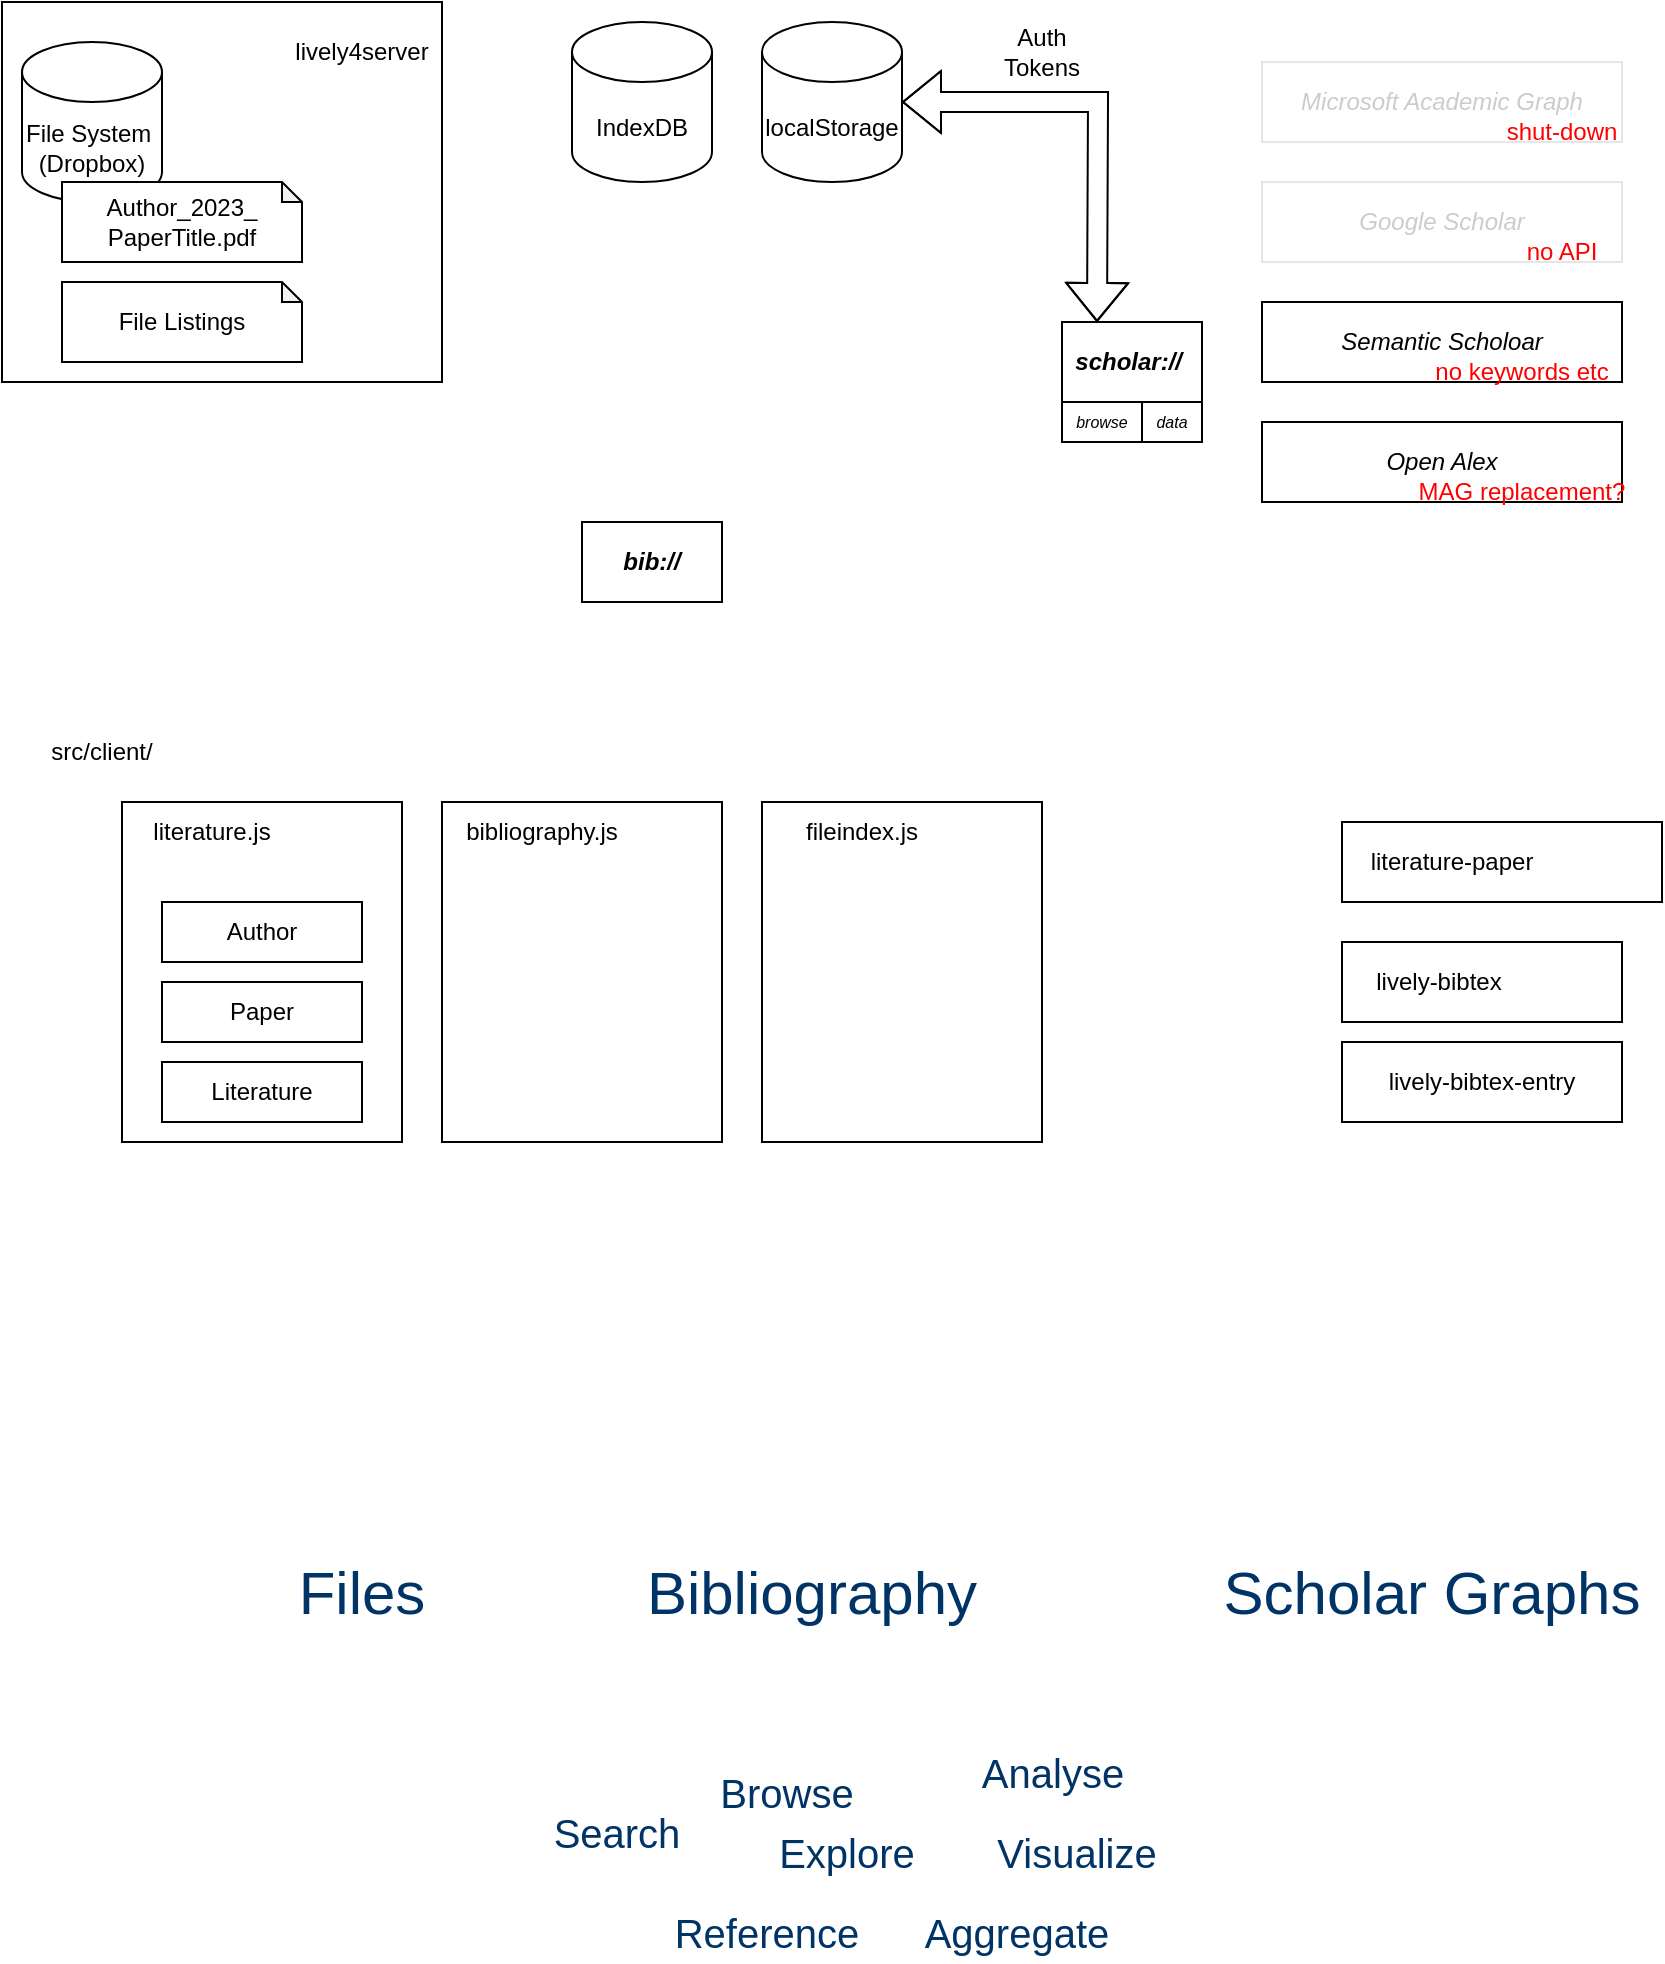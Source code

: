 <mxfile version="21.2.9" type="github">
  <diagram name="Page-1" id="97a40813-6b03-0c74-37c1-0168de264b11">
    <mxGraphModel dx="1197" dy="730" grid="1" gridSize="10" guides="1" tooltips="1" connect="1" arrows="1" fold="1" page="1" pageScale="1" pageWidth="1000" pageHeight="1000" background="#ffffff" math="0" shadow="0">
      <root>
        <mxCell id="0" />
        <mxCell id="1" parent="0" />
        <mxCell id="Qi-17UUt7fFOQF3v8ojv-3" value="" style="rounded=0;whiteSpace=wrap;html=1;" vertex="1" parent="1">
          <mxGeometry width="220" height="190" as="geometry" />
        </mxCell>
        <mxCell id="Qi-17UUt7fFOQF3v8ojv-1" value="File System&amp;nbsp;&lt;br&gt;(Dropbox)" style="shape=cylinder3;whiteSpace=wrap;html=1;boundedLbl=1;backgroundOutline=1;size=15;" vertex="1" parent="1">
          <mxGeometry x="10" y="20" width="70" height="80" as="geometry" />
        </mxCell>
        <mxCell id="Qi-17UUt7fFOQF3v8ojv-4" value="Author_2023_&lt;br&gt;PaperTitle.pdf" style="shape=note;whiteSpace=wrap;html=1;backgroundOutline=1;darkOpacity=0.05;size=10;" vertex="1" parent="1">
          <mxGeometry x="30" y="90" width="120" height="40" as="geometry" />
        </mxCell>
        <mxCell id="Qi-17UUt7fFOQF3v8ojv-14" value="File Listings" style="shape=note;whiteSpace=wrap;html=1;backgroundOutline=1;darkOpacity=0.05;size=10;" vertex="1" parent="1">
          <mxGeometry x="30" y="140" width="120" height="40" as="geometry" />
        </mxCell>
        <mxCell id="Qi-17UUt7fFOQF3v8ojv-16" value="IndexDB" style="shape=cylinder3;whiteSpace=wrap;html=1;boundedLbl=1;backgroundOutline=1;size=15;" vertex="1" parent="1">
          <mxGeometry x="285" y="10" width="70" height="80" as="geometry" />
        </mxCell>
        <mxCell id="Qi-17UUt7fFOQF3v8ojv-17" value="&lt;i&gt;Microsoft Academic Graph&lt;/i&gt;" style="rounded=0;whiteSpace=wrap;html=1;strokeColor=#E6E6E6;fontColor=#CCCCCC;" vertex="1" parent="1">
          <mxGeometry x="630" y="30" width="180" height="40" as="geometry" />
        </mxCell>
        <mxCell id="Qi-17UUt7fFOQF3v8ojv-19" value="lively4server" style="text;html=1;strokeColor=none;fillColor=none;align=center;verticalAlign=middle;whiteSpace=wrap;rounded=0;" vertex="1" parent="1">
          <mxGeometry x="150" y="10" width="60" height="30" as="geometry" />
        </mxCell>
        <mxCell id="Qi-17UUt7fFOQF3v8ojv-21" value="" style="rounded=0;whiteSpace=wrap;html=1;" vertex="1" parent="1">
          <mxGeometry x="60" y="400" width="140" height="170" as="geometry" />
        </mxCell>
        <mxCell id="Qi-17UUt7fFOQF3v8ojv-22" value="literature.js" style="text;html=1;strokeColor=none;fillColor=none;align=center;verticalAlign=middle;whiteSpace=wrap;rounded=0;" vertex="1" parent="1">
          <mxGeometry x="60" y="400" width="90" height="30" as="geometry" />
        </mxCell>
        <mxCell id="Qi-17UUt7fFOQF3v8ojv-27" value="Author" style="rounded=0;whiteSpace=wrap;html=1;" vertex="1" parent="1">
          <mxGeometry x="80" y="450" width="100" height="30" as="geometry" />
        </mxCell>
        <mxCell id="Qi-17UUt7fFOQF3v8ojv-28" value="Paper" style="rounded=0;whiteSpace=wrap;html=1;" vertex="1" parent="1">
          <mxGeometry x="80" y="490" width="100" height="30" as="geometry" />
        </mxCell>
        <mxCell id="Qi-17UUt7fFOQF3v8ojv-29" value="Literature" style="rounded=0;whiteSpace=wrap;html=1;" vertex="1" parent="1">
          <mxGeometry x="80" y="530" width="100" height="30" as="geometry" />
        </mxCell>
        <mxCell id="Qi-17UUt7fFOQF3v8ojv-30" value="&lt;i&gt;Semantic Scholoar&lt;/i&gt;" style="rounded=0;whiteSpace=wrap;html=1;strokeColor=#000000;fontColor=#000000;" vertex="1" parent="1">
          <mxGeometry x="630" y="150" width="180" height="40" as="geometry" />
        </mxCell>
        <mxCell id="Qi-17UUt7fFOQF3v8ojv-31" value="&lt;i&gt;Google Scholar&lt;/i&gt;" style="rounded=0;whiteSpace=wrap;html=1;strokeColor=#E6E6E6;fontColor=#CCCCCC;" vertex="1" parent="1">
          <mxGeometry x="630" y="90" width="180" height="40" as="geometry" />
        </mxCell>
        <mxCell id="Qi-17UUt7fFOQF3v8ojv-32" value="shut-down" style="text;html=1;strokeColor=none;fillColor=none;align=center;verticalAlign=middle;whiteSpace=wrap;rounded=0;fontColor=#FF0000;" vertex="1" parent="1">
          <mxGeometry x="750" y="50" width="60" height="30" as="geometry" />
        </mxCell>
        <mxCell id="Qi-17UUt7fFOQF3v8ojv-34" value="no API" style="text;html=1;strokeColor=none;fillColor=none;align=center;verticalAlign=middle;whiteSpace=wrap;rounded=0;fontColor=#FF0000;" vertex="1" parent="1">
          <mxGeometry x="750" y="110" width="60" height="30" as="geometry" />
        </mxCell>
        <mxCell id="Qi-17UUt7fFOQF3v8ojv-35" value="&lt;i&gt;Open Alex&lt;/i&gt;" style="rounded=0;whiteSpace=wrap;html=1;strokeColor=#000000;fontColor=#000000;" vertex="1" parent="1">
          <mxGeometry x="630" y="210" width="180" height="40" as="geometry" />
        </mxCell>
        <mxCell id="Qi-17UUt7fFOQF3v8ojv-36" value="MAG replacement?" style="text;html=1;strokeColor=none;fillColor=none;align=center;verticalAlign=middle;whiteSpace=wrap;rounded=0;fontColor=#FF0000;" vertex="1" parent="1">
          <mxGeometry x="700" y="230" width="120" height="30" as="geometry" />
        </mxCell>
        <mxCell id="Qi-17UUt7fFOQF3v8ojv-37" value="no keywords etc" style="text;html=1;strokeColor=none;fillColor=none;align=center;verticalAlign=middle;whiteSpace=wrap;rounded=0;fontColor=#FF0000;" vertex="1" parent="1">
          <mxGeometry x="700" y="170" width="120" height="30" as="geometry" />
        </mxCell>
        <mxCell id="Qi-17UUt7fFOQF3v8ojv-38" value="&lt;i&gt;&lt;b&gt;scholar://&lt;/b&gt;&amp;nbsp;&lt;/i&gt;" style="rounded=0;whiteSpace=wrap;html=1;strokeColor=#000000;fontColor=#000000;" vertex="1" parent="1">
          <mxGeometry x="530" y="160" width="70" height="40" as="geometry" />
        </mxCell>
        <mxCell id="Qi-17UUt7fFOQF3v8ojv-39" value="" style="shape=flexArrow;endArrow=classic;startArrow=classic;html=1;rounded=0;exitX=1;exitY=0.5;exitDx=0;exitDy=0;exitPerimeter=0;entryX=0.25;entryY=0;entryDx=0;entryDy=0;" edge="1" parent="1" source="Qi-17UUt7fFOQF3v8ojv-40" target="Qi-17UUt7fFOQF3v8ojv-38">
          <mxGeometry width="100" height="100" relative="1" as="geometry">
            <mxPoint x="420" y="140" as="sourcePoint" />
            <mxPoint x="580" y="150" as="targetPoint" />
            <Array as="points">
              <mxPoint x="548" y="50" />
            </Array>
          </mxGeometry>
        </mxCell>
        <mxCell id="Qi-17UUt7fFOQF3v8ojv-40" value="localStorage" style="shape=cylinder3;whiteSpace=wrap;html=1;boundedLbl=1;backgroundOutline=1;size=15;" vertex="1" parent="1">
          <mxGeometry x="380" y="10" width="70" height="80" as="geometry" />
        </mxCell>
        <mxCell id="Qi-17UUt7fFOQF3v8ojv-41" value="Auth &lt;br&gt;Tokens" style="text;html=1;strokeColor=none;fillColor=none;align=center;verticalAlign=middle;whiteSpace=wrap;rounded=0;" vertex="1" parent="1">
          <mxGeometry x="490" y="10" width="60" height="30" as="geometry" />
        </mxCell>
        <mxCell id="Qi-17UUt7fFOQF3v8ojv-49" value="&lt;i&gt;&lt;b&gt;bib://&lt;/b&gt;&lt;br&gt;&lt;/i&gt;" style="rounded=0;whiteSpace=wrap;html=1;strokeColor=#000000;fontColor=#000000;" vertex="1" parent="1">
          <mxGeometry x="290" y="260" width="70" height="40" as="geometry" />
        </mxCell>
        <mxCell id="Qi-17UUt7fFOQF3v8ojv-50" value="src/client/" style="text;html=1;strokeColor=none;fillColor=none;align=center;verticalAlign=middle;whiteSpace=wrap;rounded=0;" vertex="1" parent="1">
          <mxGeometry x="20" y="360" width="60" height="30" as="geometry" />
        </mxCell>
        <mxCell id="Qi-17UUt7fFOQF3v8ojv-51" value="" style="rounded=0;whiteSpace=wrap;html=1;" vertex="1" parent="1">
          <mxGeometry x="220" y="400" width="140" height="170" as="geometry" />
        </mxCell>
        <mxCell id="Qi-17UUt7fFOQF3v8ojv-52" value="bibliography.js" style="text;html=1;strokeColor=none;fillColor=none;align=center;verticalAlign=middle;whiteSpace=wrap;rounded=0;" vertex="1" parent="1">
          <mxGeometry x="220" y="400" width="100" height="30" as="geometry" />
        </mxCell>
        <mxCell id="Qi-17UUt7fFOQF3v8ojv-56" value="" style="group" vertex="1" connectable="0" parent="1">
          <mxGeometry x="670" y="410" width="160" height="40" as="geometry" />
        </mxCell>
        <mxCell id="Qi-17UUt7fFOQF3v8ojv-47" value="" style="rounded=0;whiteSpace=wrap;html=1;" vertex="1" parent="Qi-17UUt7fFOQF3v8ojv-56">
          <mxGeometry width="160" height="40" as="geometry" />
        </mxCell>
        <mxCell id="Qi-17UUt7fFOQF3v8ojv-48" value="literature-paper" style="text;html=1;strokeColor=none;fillColor=none;align=center;verticalAlign=middle;whiteSpace=wrap;rounded=0;" vertex="1" parent="Qi-17UUt7fFOQF3v8ojv-56">
          <mxGeometry x="10" y="10" width="90" height="20" as="geometry" />
        </mxCell>
        <mxCell id="Qi-17UUt7fFOQF3v8ojv-57" value="" style="group" vertex="1" connectable="0" parent="1">
          <mxGeometry x="670" y="470" width="140" height="40" as="geometry" />
        </mxCell>
        <mxCell id="Qi-17UUt7fFOQF3v8ojv-58" value="" style="rounded=0;whiteSpace=wrap;html=1;" vertex="1" parent="Qi-17UUt7fFOQF3v8ojv-57">
          <mxGeometry width="140" height="40" as="geometry" />
        </mxCell>
        <mxCell id="Qi-17UUt7fFOQF3v8ojv-59" value="lively-bibtex" style="text;html=1;strokeColor=none;fillColor=none;align=center;verticalAlign=middle;whiteSpace=wrap;rounded=0;" vertex="1" parent="Qi-17UUt7fFOQF3v8ojv-57">
          <mxGeometry x="8.75" y="10" width="78.75" height="20" as="geometry" />
        </mxCell>
        <mxCell id="Qi-17UUt7fFOQF3v8ojv-60" value="&lt;i style=&quot;font-size: 8px;&quot;&gt;browse&lt;/i&gt;" style="rounded=0;whiteSpace=wrap;html=1;strokeColor=#000000;fontColor=#000000;fontSize=8;" vertex="1" parent="1">
          <mxGeometry x="530" y="200" width="40" height="20" as="geometry" />
        </mxCell>
        <mxCell id="Qi-17UUt7fFOQF3v8ojv-61" value="&lt;i style=&quot;font-size: 8px;&quot;&gt;data&lt;/i&gt;" style="rounded=0;whiteSpace=wrap;html=1;strokeColor=#000000;fontColor=#000000;fontSize=8;" vertex="1" parent="1">
          <mxGeometry x="570" y="200" width="30" height="20" as="geometry" />
        </mxCell>
        <mxCell id="Qi-17UUt7fFOQF3v8ojv-62" value="" style="group" vertex="1" connectable="0" parent="1">
          <mxGeometry x="670" y="520" width="140" height="40" as="geometry" />
        </mxCell>
        <mxCell id="Qi-17UUt7fFOQF3v8ojv-63" value="" style="rounded=0;whiteSpace=wrap;html=1;" vertex="1" parent="Qi-17UUt7fFOQF3v8ojv-62">
          <mxGeometry width="140" height="40" as="geometry" />
        </mxCell>
        <mxCell id="Qi-17UUt7fFOQF3v8ojv-64" value="lively-bibtex-entry" style="text;html=1;strokeColor=none;fillColor=none;align=center;verticalAlign=middle;whiteSpace=wrap;rounded=0;" vertex="1" parent="Qi-17UUt7fFOQF3v8ojv-62">
          <mxGeometry y="10" width="140" height="20" as="geometry" />
        </mxCell>
        <mxCell id="Qi-17UUt7fFOQF3v8ojv-67" value="" style="rounded=0;whiteSpace=wrap;html=1;" vertex="1" parent="1">
          <mxGeometry x="380" y="400" width="140" height="170" as="geometry" />
        </mxCell>
        <mxCell id="Qi-17UUt7fFOQF3v8ojv-68" value="fileindex.js" style="text;html=1;strokeColor=none;fillColor=none;align=center;verticalAlign=middle;whiteSpace=wrap;rounded=0;" vertex="1" parent="1">
          <mxGeometry x="380" y="400" width="100" height="30" as="geometry" />
        </mxCell>
        <mxCell id="Qi-17UUt7fFOQF3v8ojv-70" value="&lt;span style=&quot;font-size: 30px; font-weight: normal;&quot;&gt;Files&lt;/span&gt;" style="text;html=1;strokeColor=none;fillColor=none;align=center;verticalAlign=middle;whiteSpace=wrap;rounded=0;fontSize=30;fontStyle=1;fontColor=#003366;" vertex="1" parent="1">
          <mxGeometry x="150" y="780" width="60" height="30" as="geometry" />
        </mxCell>
        <mxCell id="Qi-17UUt7fFOQF3v8ojv-71" value="&lt;span style=&quot;font-size: 30px; font-weight: normal;&quot;&gt;Bibliography&lt;/span&gt;" style="text;html=1;strokeColor=none;fillColor=none;align=center;verticalAlign=middle;whiteSpace=wrap;rounded=0;fontSize=30;fontStyle=1;fontColor=#003366;" vertex="1" parent="1">
          <mxGeometry x="320" y="780" width="170" height="30" as="geometry" />
        </mxCell>
        <mxCell id="Qi-17UUt7fFOQF3v8ojv-72" value="&lt;span style=&quot;font-size: 30px; font-weight: normal;&quot;&gt;Scholar Graphs&lt;/span&gt;" style="text;html=1;strokeColor=none;fillColor=none;align=center;verticalAlign=middle;whiteSpace=wrap;rounded=0;fontSize=30;fontStyle=1;fontColor=#003366;" vertex="1" parent="1">
          <mxGeometry x="600" y="780" width="230" height="30" as="geometry" />
        </mxCell>
        <mxCell id="Qi-17UUt7fFOQF3v8ojv-74" value="&lt;span style=&quot;font-size: 20px; font-weight: normal;&quot;&gt;Browse&lt;/span&gt;" style="text;html=1;strokeColor=none;fillColor=none;align=center;verticalAlign=middle;whiteSpace=wrap;rounded=0;fontSize=20;fontStyle=1;fontColor=#003366;" vertex="1" parent="1">
          <mxGeometry x="345" y="880" width="95" height="30" as="geometry" />
        </mxCell>
        <mxCell id="Qi-17UUt7fFOQF3v8ojv-75" value="&lt;span style=&quot;font-size: 20px; font-weight: normal;&quot;&gt;Explore&lt;/span&gt;" style="text;html=1;strokeColor=none;fillColor=none;align=center;verticalAlign=middle;whiteSpace=wrap;rounded=0;fontSize=20;fontStyle=1;fontColor=#003366;" vertex="1" parent="1">
          <mxGeometry x="375" y="910" width="95" height="30" as="geometry" />
        </mxCell>
        <mxCell id="Qi-17UUt7fFOQF3v8ojv-76" value="&lt;span style=&quot;font-size: 20px; font-weight: normal;&quot;&gt;Analyse&lt;/span&gt;" style="text;html=1;strokeColor=none;fillColor=none;align=center;verticalAlign=middle;whiteSpace=wrap;rounded=0;fontSize=20;fontStyle=1;fontColor=#003366;" vertex="1" parent="1">
          <mxGeometry x="477.5" y="870" width="95" height="30" as="geometry" />
        </mxCell>
        <mxCell id="Qi-17UUt7fFOQF3v8ojv-77" value="&lt;span style=&quot;font-size: 20px; font-weight: normal;&quot;&gt;Visualize&lt;/span&gt;" style="text;html=1;strokeColor=none;fillColor=none;align=center;verticalAlign=middle;whiteSpace=wrap;rounded=0;fontSize=20;fontStyle=1;fontColor=#003366;" vertex="1" parent="1">
          <mxGeometry x="490" y="910" width="95" height="30" as="geometry" />
        </mxCell>
        <mxCell id="Qi-17UUt7fFOQF3v8ojv-78" value="&lt;span style=&quot;font-size: 20px; font-weight: normal;&quot;&gt;Aggregate&lt;/span&gt;" style="text;html=1;strokeColor=none;fillColor=none;align=center;verticalAlign=middle;whiteSpace=wrap;rounded=0;fontSize=20;fontStyle=1;fontColor=#003366;" vertex="1" parent="1">
          <mxGeometry x="460" y="950" width="95" height="30" as="geometry" />
        </mxCell>
        <mxCell id="Qi-17UUt7fFOQF3v8ojv-79" value="&lt;span style=&quot;font-size: 20px; font-weight: normal;&quot;&gt;Reference&lt;/span&gt;" style="text;html=1;strokeColor=none;fillColor=none;align=center;verticalAlign=middle;whiteSpace=wrap;rounded=0;fontSize=20;fontStyle=1;fontColor=#003366;" vertex="1" parent="1">
          <mxGeometry x="335" y="950" width="95" height="30" as="geometry" />
        </mxCell>
        <mxCell id="Qi-17UUt7fFOQF3v8ojv-80" value="&lt;span style=&quot;font-size: 20px; font-weight: normal;&quot;&gt;Search&lt;/span&gt;" style="text;html=1;strokeColor=none;fillColor=none;align=center;verticalAlign=middle;whiteSpace=wrap;rounded=0;fontSize=20;fontStyle=1;fontColor=#003366;" vertex="1" parent="1">
          <mxGeometry x="260" y="900" width="95" height="30" as="geometry" />
        </mxCell>
      </root>
    </mxGraphModel>
  </diagram>
</mxfile>
